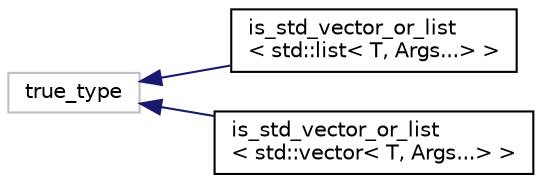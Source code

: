 digraph "Graphical Class Hierarchy"
{
  edge [fontname="Helvetica",fontsize="10",labelfontname="Helvetica",labelfontsize="10"];
  node [fontname="Helvetica",fontsize="10",shape=record];
  rankdir="LR";
  Node1 [label="true_type",height=0.2,width=0.4,color="grey75", fillcolor="white", style="filled"];
  Node1 -> Node2 [dir="back",color="midnightblue",fontsize="10",style="solid",fontname="Helvetica"];
  Node2 [label="is_std_vector_or_list\l\< std::list\< T, Args...\> \>",height=0.2,width=0.4,color="black", fillcolor="white", style="filled",URL="$structis__std__vector__or__list_3_01std_1_1list_3_01T_00_01Args_8_8_8_4_01_4.html"];
  Node1 -> Node3 [dir="back",color="midnightblue",fontsize="10",style="solid",fontname="Helvetica"];
  Node3 [label="is_std_vector_or_list\l\< std::vector\< T, Args...\> \>",height=0.2,width=0.4,color="black", fillcolor="white", style="filled",URL="$structis__std__vector__or__list_3_01std_1_1vector_3_01T_00_01Args_8_8_8_4_01_4.html"];
}
